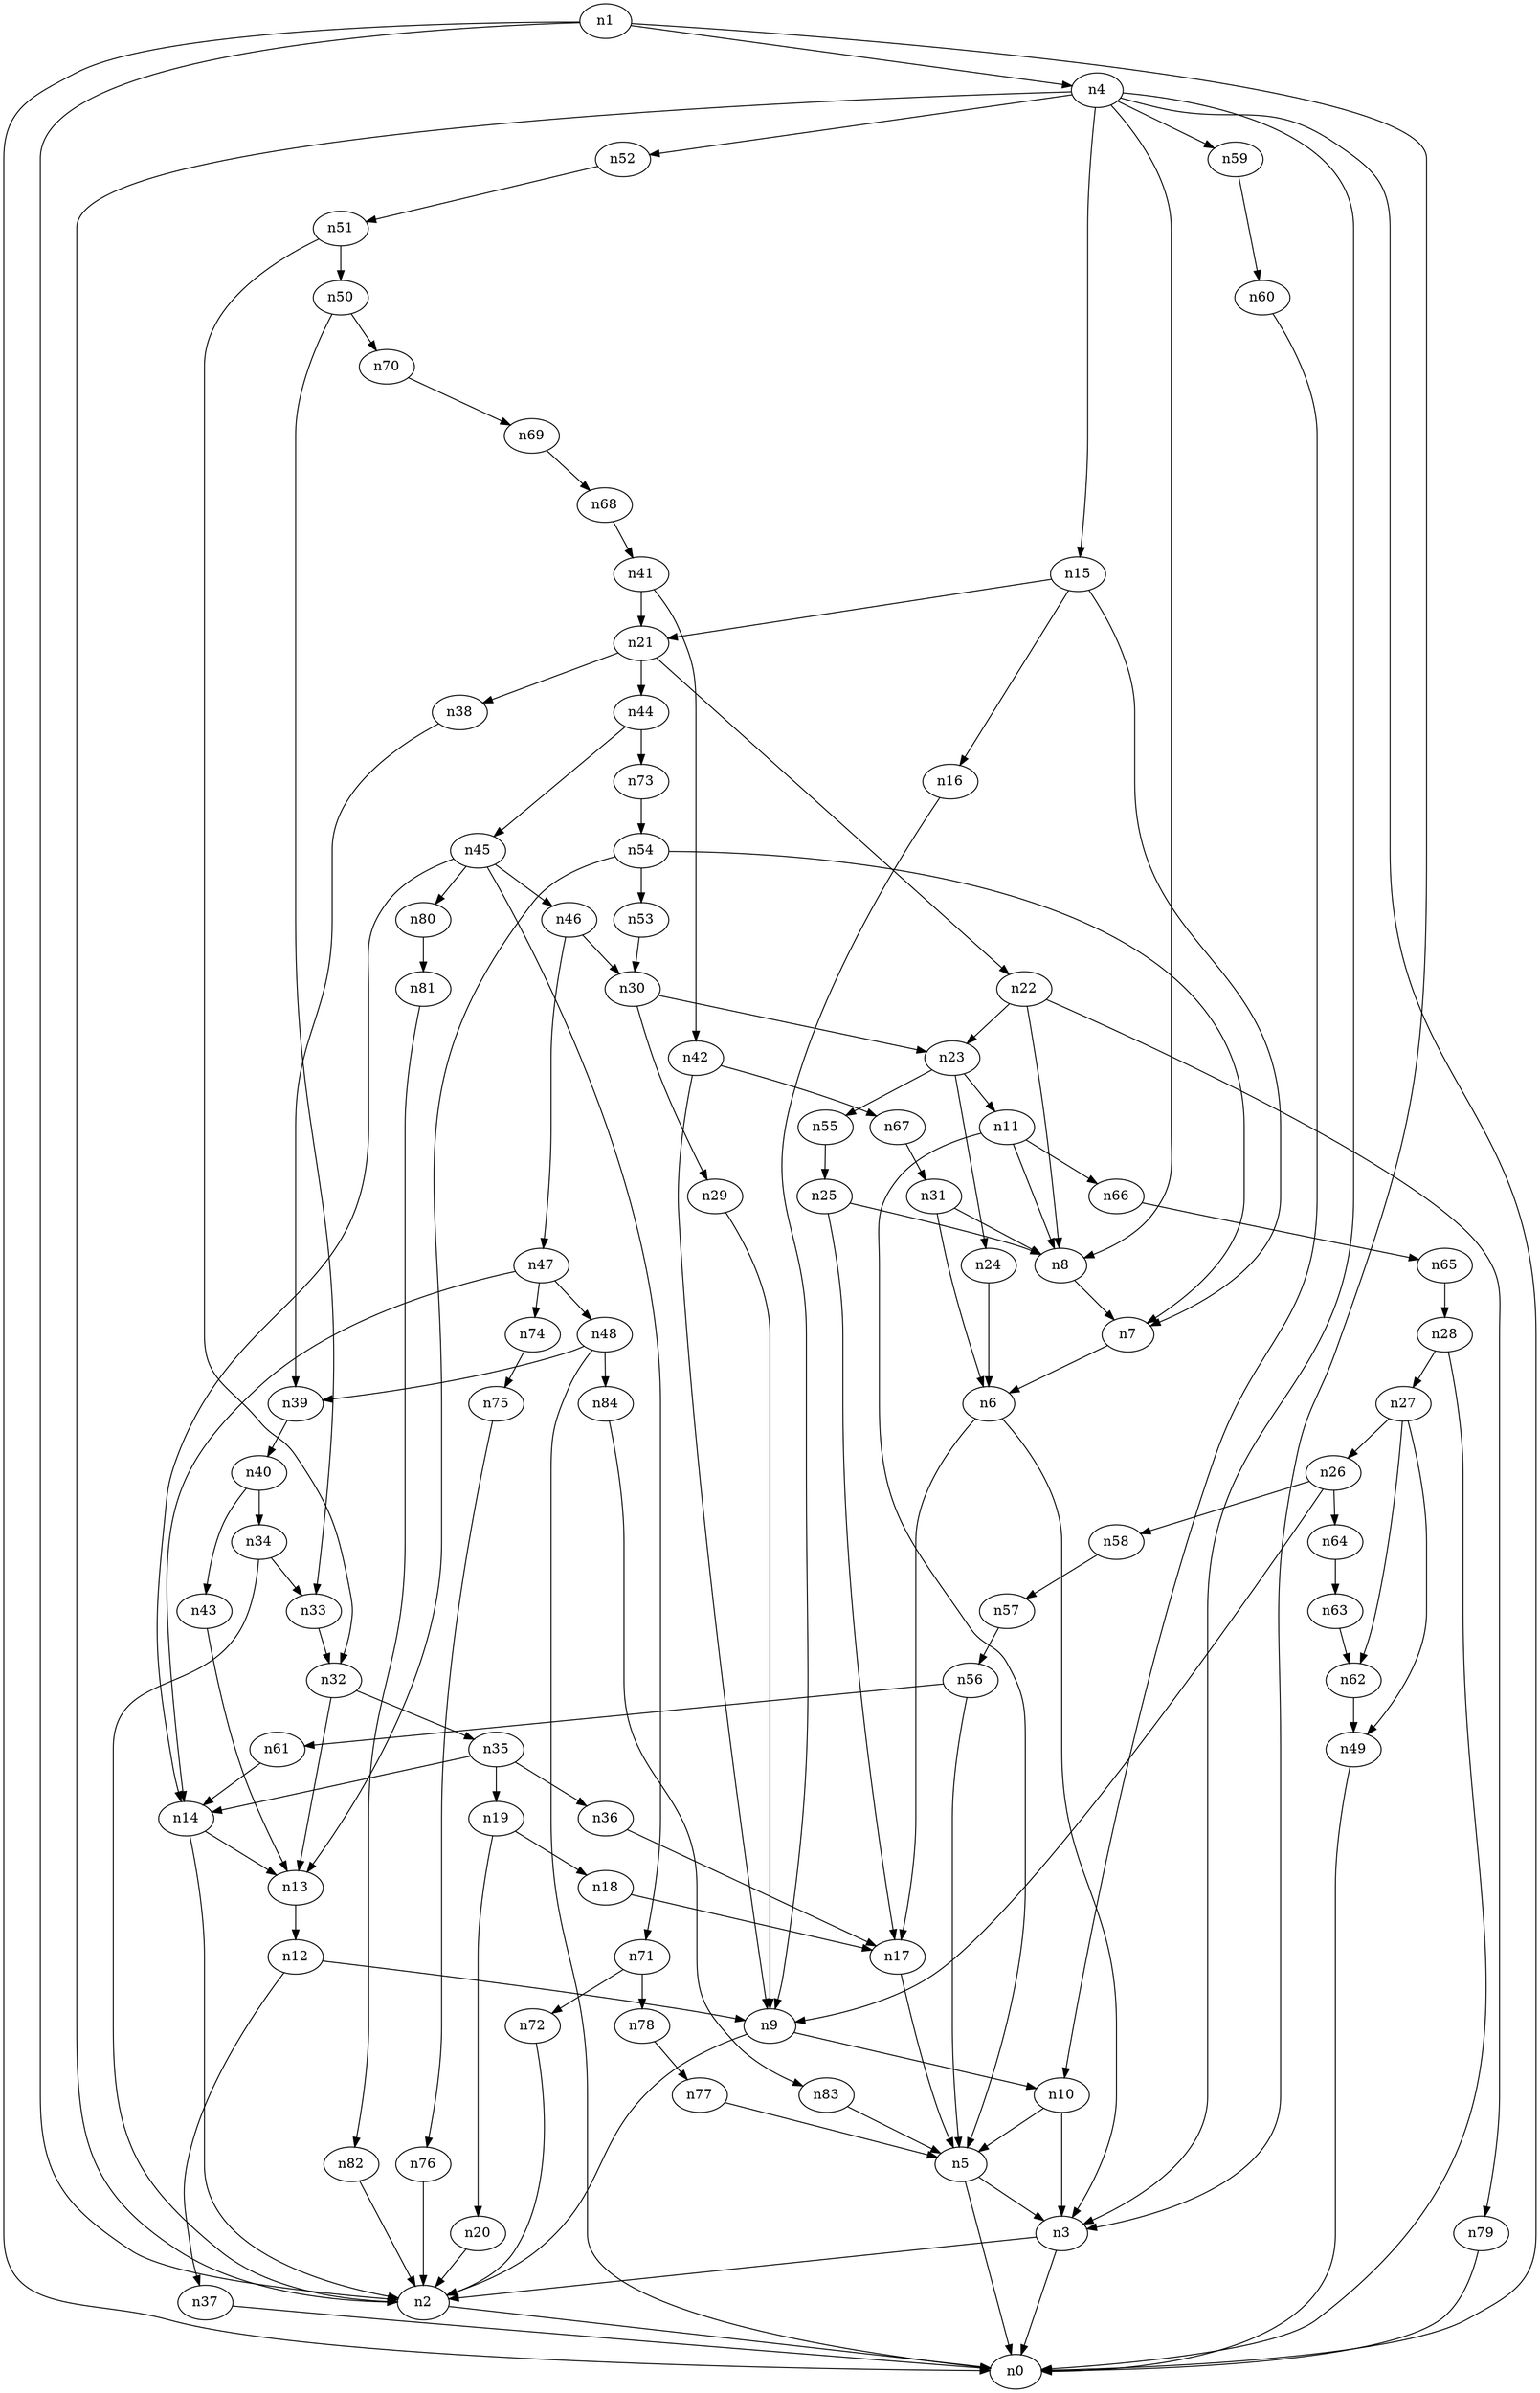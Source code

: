 digraph G {
	n1 -> n0	 [_graphml_id=e0];
	n1 -> n2	 [_graphml_id=e1];
	n1 -> n3	 [_graphml_id=e6];
	n1 -> n4	 [_graphml_id=e9];
	n2 -> n0	 [_graphml_id=e5];
	n3 -> n0	 [_graphml_id=e8];
	n3 -> n2	 [_graphml_id=e2];
	n4 -> n0	 [_graphml_id=e4];
	n4 -> n2	 [_graphml_id=e7];
	n4 -> n3	 [_graphml_id=e3];
	n4 -> n8	 [_graphml_id=e15];
	n4 -> n15	 [_graphml_id=e31];
	n4 -> n52	 [_graphml_id=e87];
	n4 -> n59	 [_graphml_id=e98];
	n5 -> n0	 [_graphml_id=e10];
	n5 -> n3	 [_graphml_id=e11];
	n6 -> n3	 [_graphml_id=e12];
	n6 -> n17	 [_graphml_id=e30];
	n7 -> n6	 [_graphml_id=e13];
	n8 -> n7	 [_graphml_id=e14];
	n9 -> n2	 [_graphml_id=e16];
	n9 -> n10	 [_graphml_id=e17];
	n10 -> n3	 [_graphml_id=e21];
	n10 -> n5	 [_graphml_id=e18];
	n11 -> n5	 [_graphml_id=e19];
	n11 -> n8	 [_graphml_id=e20];
	n11 -> n66	 [_graphml_id=e110];
	n12 -> n9	 [_graphml_id=e22];
	n12 -> n37	 [_graphml_id=e62];
	n13 -> n12	 [_graphml_id=e23];
	n14 -> n2	 [_graphml_id=e25];
	n14 -> n13	 [_graphml_id=e24];
	n15 -> n7	 [_graphml_id=e26];
	n15 -> n16	 [_graphml_id=e27];
	n15 -> n21	 [_graphml_id=e36];
	n16 -> n9	 [_graphml_id=e28];
	n17 -> n5	 [_graphml_id=e29];
	n18 -> n17	 [_graphml_id=e32];
	n19 -> n18	 [_graphml_id=e33];
	n19 -> n20	 [_graphml_id=e34];
	n20 -> n2	 [_graphml_id=e35];
	n21 -> n22	 [_graphml_id=e37];
	n21 -> n38	 [_graphml_id=e64];
	n21 -> n44	 [_graphml_id=e74];
	n22 -> n8	 [_graphml_id=e38];
	n22 -> n23	 [_graphml_id=e53];
	n22 -> n79	 [_graphml_id=e132];
	n23 -> n11	 [_graphml_id=e39];
	n23 -> n24	 [_graphml_id=e40];
	n23 -> n55	 [_graphml_id=e92];
	n24 -> n6	 [_graphml_id=e41];
	n25 -> n8	 [_graphml_id=e42];
	n25 -> n17	 [_graphml_id=e43];
	n26 -> n9	 [_graphml_id=e44];
	n26 -> n58	 [_graphml_id=e97];
	n26 -> n64	 [_graphml_id=e107];
	n27 -> n26	 [_graphml_id=e45];
	n27 -> n49	 [_graphml_id=e81];
	n27 -> n62	 [_graphml_id=e113];
	n28 -> n0	 [_graphml_id=e47];
	n28 -> n27	 [_graphml_id=e46];
	n29 -> n9	 [_graphml_id=e48];
	n30 -> n23	 [_graphml_id=e50];
	n30 -> n29	 [_graphml_id=e49];
	n31 -> n6	 [_graphml_id=e51];
	n31 -> n8	 [_graphml_id=e52];
	n32 -> n13	 [_graphml_id=e54];
	n32 -> n35	 [_graphml_id=e63];
	n33 -> n32	 [_graphml_id=e55];
	n34 -> n2	 [_graphml_id=e57];
	n34 -> n33	 [_graphml_id=e56];
	n35 -> n14	 [_graphml_id=e73];
	n35 -> n19	 [_graphml_id=e58];
	n35 -> n36	 [_graphml_id=e59];
	n36 -> n17	 [_graphml_id=e60];
	n37 -> n0	 [_graphml_id=e61];
	n38 -> n39	 [_graphml_id=e65];
	n39 -> n40	 [_graphml_id=e66];
	n40 -> n34	 [_graphml_id=e67];
	n40 -> n43	 [_graphml_id=e71];
	n41 -> n21	 [_graphml_id=e68];
	n41 -> n42	 [_graphml_id=e69];
	n42 -> n9	 [_graphml_id=e70];
	n42 -> n67	 [_graphml_id=e112];
	n43 -> n13	 [_graphml_id=e72];
	n44 -> n45	 [_graphml_id=e75];
	n44 -> n73	 [_graphml_id=e121];
	n45 -> n14	 [_graphml_id=e83];
	n45 -> n46	 [_graphml_id=e76];
	n45 -> n71	 [_graphml_id=e118];
	n45 -> n80	 [_graphml_id=e134];
	n46 -> n30	 [_graphml_id=e77];
	n46 -> n47	 [_graphml_id=e78];
	n47 -> n14	 [_graphml_id=e93];
	n47 -> n48	 [_graphml_id=e79];
	n47 -> n74	 [_graphml_id=e124];
	n48 -> n0	 [_graphml_id=e80];
	n48 -> n39	 [_graphml_id=e103];
	n48 -> n84	 [_graphml_id=e140];
	n49 -> n0	 [_graphml_id=e82];
	n50 -> n33	 [_graphml_id=e84];
	n50 -> n70	 [_graphml_id=e117];
	n51 -> n32	 [_graphml_id=e123];
	n51 -> n50	 [_graphml_id=e85];
	n52 -> n51	 [_graphml_id=e86];
	n53 -> n30	 [_graphml_id=e88];
	n54 -> n7	 [_graphml_id=e133];
	n54 -> n13	 [_graphml_id=e90];
	n54 -> n53	 [_graphml_id=e89];
	n55 -> n25	 [_graphml_id=e91];
	n56 -> n5	 [_graphml_id=e94];
	n56 -> n61	 [_graphml_id=e101];
	n57 -> n56	 [_graphml_id=e95];
	n58 -> n57	 [_graphml_id=e96];
	n59 -> n60	 [_graphml_id=e99];
	n60 -> n10	 [_graphml_id=e100];
	n61 -> n14	 [_graphml_id=e102];
	n62 -> n49	 [_graphml_id=e104];
	n63 -> n62	 [_graphml_id=e105];
	n64 -> n63	 [_graphml_id=e106];
	n65 -> n28	 [_graphml_id=e108];
	n66 -> n65	 [_graphml_id=e109];
	n67 -> n31	 [_graphml_id=e111];
	n68 -> n41	 [_graphml_id=e114];
	n69 -> n68	 [_graphml_id=e115];
	n70 -> n69	 [_graphml_id=e116];
	n71 -> n72	 [_graphml_id=e119];
	n71 -> n78	 [_graphml_id=e130];
	n72 -> n2	 [_graphml_id=e120];
	n73 -> n54	 [_graphml_id=e122];
	n74 -> n75	 [_graphml_id=e125];
	n75 -> n76	 [_graphml_id=e126];
	n76 -> n2	 [_graphml_id=e127];
	n77 -> n5	 [_graphml_id=e128];
	n78 -> n77	 [_graphml_id=e129];
	n79 -> n0	 [_graphml_id=e131];
	n80 -> n81	 [_graphml_id=e135];
	n81 -> n82	 [_graphml_id=e136];
	n82 -> n2	 [_graphml_id=e137];
	n83 -> n5	 [_graphml_id=e138];
	n84 -> n83	 [_graphml_id=e139];
}
